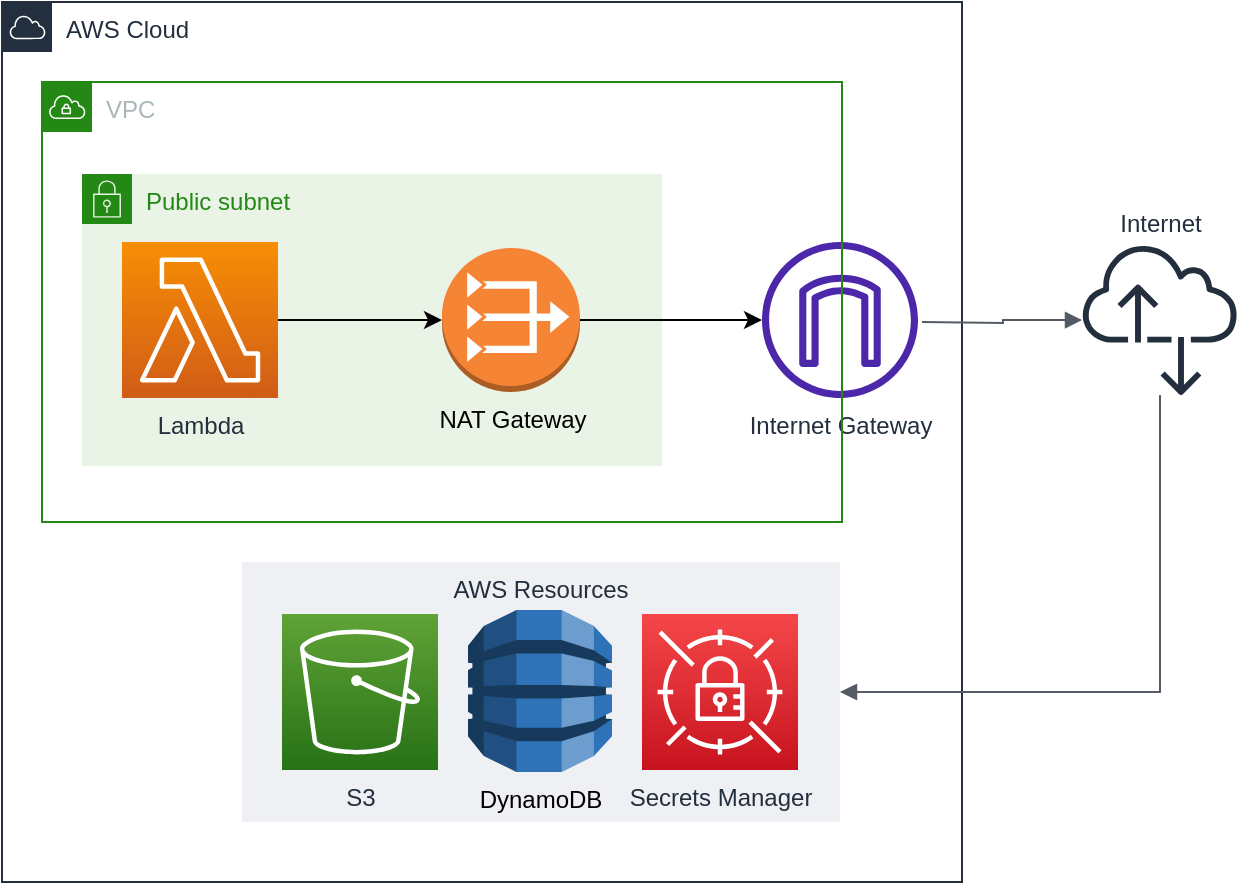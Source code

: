 <mxfile version="15.9.6" type="device"><diagram id="Zvxg2MCmDnue_meLRxfg" name="Page-1"><mxGraphModel dx="1106" dy="761" grid="1" gridSize="10" guides="1" tooltips="1" connect="1" arrows="1" fold="1" page="1" pageScale="1" pageWidth="850" pageHeight="1100" math="0" shadow="0"><root><mxCell id="0"/><mxCell id="1" parent="0"/><mxCell id="0bTa59P9duz5Gqdzastt-5" value="AWS Cloud" style="points=[[0,0],[0.25,0],[0.5,0],[0.75,0],[1,0],[1,0.25],[1,0.5],[1,0.75],[1,1],[0.75,1],[0.5,1],[0.25,1],[0,1],[0,0.75],[0,0.5],[0,0.25]];outlineConnect=0;gradientColor=none;html=1;whiteSpace=wrap;fontSize=12;fontStyle=0;container=1;pointerEvents=0;collapsible=0;recursiveResize=0;shape=mxgraph.aws4.group;grIcon=mxgraph.aws4.group_aws_cloud;strokeColor=#232F3E;fillColor=none;verticalAlign=top;align=left;spacingLeft=30;fontColor=#232F3E;dashed=0;" vertex="1" parent="1"><mxGeometry x="20" y="160" width="480" height="440" as="geometry"/></mxCell><mxCell id="0bTa59P9duz5Gqdzastt-19" value="AWS Resources" style="fillColor=#EFF0F3;strokeColor=none;dashed=0;verticalAlign=top;fontStyle=0;fontColor=#232F3D;labelBackgroundColor=none;labelBorderColor=none;" vertex="1" parent="0bTa59P9duz5Gqdzastt-5"><mxGeometry x="120" y="280" width="299" height="130" as="geometry"/></mxCell><mxCell id="0bTa59P9duz5Gqdzastt-8" value="Internet Gateway" style="sketch=0;outlineConnect=0;fontColor=#232F3E;gradientColor=none;fillColor=#4D27AA;strokeColor=none;dashed=0;verticalLabelPosition=bottom;verticalAlign=top;align=center;html=1;fontSize=12;fontStyle=0;aspect=fixed;pointerEvents=1;shape=mxgraph.aws4.internet_gateway;labelBackgroundColor=default;" vertex="1" parent="0bTa59P9duz5Gqdzastt-5"><mxGeometry x="380" y="120" width="78" height="78" as="geometry"/></mxCell><mxCell id="0bTa59P9duz5Gqdzastt-10" value="Secrets Manager" style="sketch=0;points=[[0,0,0],[0.25,0,0],[0.5,0,0],[0.75,0,0],[1,0,0],[0,1,0],[0.25,1,0],[0.5,1,0],[0.75,1,0],[1,1,0],[0,0.25,0],[0,0.5,0],[0,0.75,0],[1,0.25,0],[1,0.5,0],[1,0.75,0]];outlineConnect=0;fontColor=#232F3E;gradientColor=#F54749;gradientDirection=north;fillColor=#C7131F;strokeColor=#ffffff;dashed=0;verticalLabelPosition=bottom;verticalAlign=top;align=center;html=1;fontSize=12;fontStyle=0;aspect=fixed;shape=mxgraph.aws4.resourceIcon;resIcon=mxgraph.aws4.secrets_manager;labelBackgroundColor=none;" vertex="1" parent="0bTa59P9duz5Gqdzastt-5"><mxGeometry x="320" y="306" width="78" height="78" as="geometry"/></mxCell><mxCell id="0bTa59P9duz5Gqdzastt-11" value="" style="edgeStyle=orthogonalEdgeStyle;html=1;endArrow=block;elbow=vertical;startArrow=none;endFill=1;strokeColor=#545B64;rounded=0;" edge="1" parent="0bTa59P9duz5Gqdzastt-5" target="0bTa59P9duz5Gqdzastt-3"><mxGeometry width="100" relative="1" as="geometry"><mxPoint x="460" y="160" as="sourcePoint"/><mxPoint x="560" y="160" as="targetPoint"/></mxGeometry></mxCell><mxCell id="0bTa59P9duz5Gqdzastt-17" value="S3" style="sketch=0;points=[[0,0,0],[0.25,0,0],[0.5,0,0],[0.75,0,0],[1,0,0],[0,1,0],[0.25,1,0],[0.5,1,0],[0.75,1,0],[1,1,0],[0,0.25,0],[0,0.5,0],[0,0.75,0],[1,0.25,0],[1,0.5,0],[1,0.75,0]];outlineConnect=0;fontColor=#232F3E;gradientColor=#60A337;gradientDirection=north;fillColor=#277116;strokeColor=#ffffff;dashed=0;verticalLabelPosition=bottom;verticalAlign=top;align=center;html=1;fontSize=12;fontStyle=0;aspect=fixed;shape=mxgraph.aws4.resourceIcon;resIcon=mxgraph.aws4.s3;labelBackgroundColor=none;labelBorderColor=none;" vertex="1" parent="0bTa59P9duz5Gqdzastt-5"><mxGeometry x="140" y="306" width="78" height="78" as="geometry"/></mxCell><mxCell id="0bTa59P9duz5Gqdzastt-18" value="DynamoDB" style="outlineConnect=0;dashed=0;verticalLabelPosition=bottom;verticalAlign=top;align=center;html=1;shape=mxgraph.aws3.dynamo_db;fillColor=#2E73B8;gradientColor=none;labelBackgroundColor=none;labelBorderColor=none;" vertex="1" parent="0bTa59P9duz5Gqdzastt-5"><mxGeometry x="233" y="304" width="72" height="81" as="geometry"/></mxCell><mxCell id="0bTa59P9duz5Gqdzastt-3" value="Internet" style="sketch=0;outlineConnect=0;fontColor=#232F3E;gradientColor=none;fillColor=#232F3D;strokeColor=none;dashed=0;verticalLabelPosition=top;verticalAlign=bottom;align=center;html=1;fontSize=12;fontStyle=0;aspect=fixed;pointerEvents=1;shape=mxgraph.aws4.internet_alt2;labelBackgroundColor=#FFFFFF;labelBorderColor=none;labelPosition=center;" vertex="1" parent="1"><mxGeometry x="560" y="280" width="78" height="78" as="geometry"/></mxCell><mxCell id="0bTa59P9duz5Gqdzastt-12" value="" style="edgeStyle=orthogonalEdgeStyle;html=1;endArrow=block;elbow=vertical;startArrow=none;endFill=1;strokeColor=#545B64;rounded=0;entryX=1;entryY=0.5;entryDx=0;entryDy=0;" edge="1" parent="1" source="0bTa59P9duz5Gqdzastt-3" target="0bTa59P9duz5Gqdzastt-19"><mxGeometry width="100" relative="1" as="geometry"><mxPoint x="740" y="370" as="sourcePoint"/><mxPoint x="710" y="329.1" as="targetPoint"/><Array as="points"><mxPoint x="599" y="505"/></Array></mxGeometry></mxCell><mxCell id="0bTa59P9duz5Gqdzastt-4" value="VPC" style="points=[[0,0],[0.25,0],[0.5,0],[0.75,0],[1,0],[1,0.25],[1,0.5],[1,0.75],[1,1],[0.75,1],[0.5,1],[0.25,1],[0,1],[0,0.75],[0,0.5],[0,0.25]];outlineConnect=0;gradientColor=none;html=1;whiteSpace=wrap;fontSize=12;fontStyle=0;container=1;pointerEvents=0;collapsible=0;recursiveResize=0;shape=mxgraph.aws4.group;grIcon=mxgraph.aws4.group_vpc;strokeColor=#248814;fillColor=none;verticalAlign=top;align=left;spacingLeft=30;fontColor=#AAB7B8;dashed=0;labelBackgroundColor=none;" vertex="1" parent="1"><mxGeometry x="40" y="200" width="400" height="220" as="geometry"/></mxCell><mxCell id="0bTa59P9duz5Gqdzastt-15" value="Public subnet" style="points=[[0,0],[0.25,0],[0.5,0],[0.75,0],[1,0],[1,0.25],[1,0.5],[1,0.75],[1,1],[0.75,1],[0.5,1],[0.25,1],[0,1],[0,0.75],[0,0.5],[0,0.25]];outlineConnect=0;gradientColor=none;html=1;whiteSpace=wrap;fontSize=12;fontStyle=0;container=1;pointerEvents=0;collapsible=0;recursiveResize=0;shape=mxgraph.aws4.group;grIcon=mxgraph.aws4.group_security_group;grStroke=0;strokeColor=#248814;fillColor=#E9F3E6;verticalAlign=top;align=left;spacingLeft=30;fontColor=#248814;dashed=0;labelBackgroundColor=none;labelBorderColor=none;" vertex="1" parent="0bTa59P9duz5Gqdzastt-4"><mxGeometry x="20" y="46" width="290" height="146" as="geometry"/></mxCell><mxCell id="0bTa59P9duz5Gqdzastt-13" value="NAT Gateway" style="outlineConnect=0;dashed=0;verticalLabelPosition=bottom;verticalAlign=top;align=center;html=1;shape=mxgraph.aws3.vpc_nat_gateway;fillColor=#F58534;gradientColor=none;labelBackgroundColor=none;labelBorderColor=none;" vertex="1" parent="0bTa59P9duz5Gqdzastt-15"><mxGeometry x="180" y="37" width="69" height="72" as="geometry"/></mxCell><mxCell id="0bTa59P9duz5Gqdzastt-1" value="Lambda" style="sketch=0;points=[[0,0,0],[0.25,0,0],[0.5,0,0],[0.75,0,0],[1,0,0],[0,1,0],[0.25,1,0],[0.5,1,0],[0.75,1,0],[1,1,0],[0,0.25,0],[0,0.5,0],[0,0.75,0],[1,0.25,0],[1,0.5,0],[1,0.75,0]];outlineConnect=0;fontColor=#232F3E;gradientColor=#F78E04;gradientDirection=north;fillColor=#D05C17;strokeColor=#ffffff;dashed=0;verticalLabelPosition=bottom;verticalAlign=top;align=center;html=1;fontSize=12;fontStyle=0;aspect=fixed;shape=mxgraph.aws4.resourceIcon;resIcon=mxgraph.aws4.lambda;" vertex="1" parent="0bTa59P9duz5Gqdzastt-4"><mxGeometry x="40" y="80" width="78" height="78" as="geometry"/></mxCell><mxCell id="0bTa59P9duz5Gqdzastt-9" style="edgeStyle=orthogonalEdgeStyle;rounded=0;orthogonalLoop=1;jettySize=auto;html=1;exitX=1;exitY=0.5;exitDx=0;exitDy=0;exitPerimeter=0;entryX=0;entryY=0.5;entryDx=0;entryDy=0;entryPerimeter=0;" edge="1" parent="0bTa59P9duz5Gqdzastt-4" source="0bTa59P9duz5Gqdzastt-1" target="0bTa59P9duz5Gqdzastt-13"><mxGeometry relative="1" as="geometry"/></mxCell><mxCell id="0bTa59P9duz5Gqdzastt-14" style="edgeStyle=orthogonalEdgeStyle;rounded=0;orthogonalLoop=1;jettySize=auto;html=1;exitX=1;exitY=0.5;exitDx=0;exitDy=0;exitPerimeter=0;" edge="1" parent="1" source="0bTa59P9duz5Gqdzastt-13" target="0bTa59P9duz5Gqdzastt-8"><mxGeometry relative="1" as="geometry"/></mxCell></root></mxGraphModel></diagram></mxfile>
